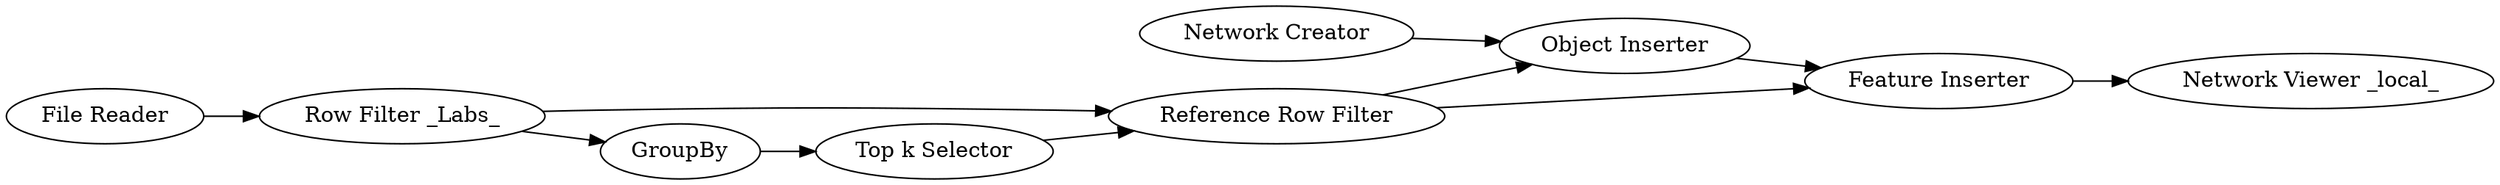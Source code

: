 digraph {
	11 -> 12
	2 -> 12
	12 -> 6
	2 -> 10
	8 -> 9
	12 -> 8
	5 -> 6
	1 -> 2
	10 -> 11
	6 -> 8
	5 [label="Network Creator"]
	1 [label="File Reader"]
	9 [label="Network Viewer _local_"]
	11 [label="Top k Selector"]
	10 [label=GroupBy]
	6 [label="Object Inserter"]
	8 [label="Feature Inserter"]
	2 [label="Row Filter _Labs_"]
	12 [label="Reference Row Filter"]
	rankdir=LR
}
